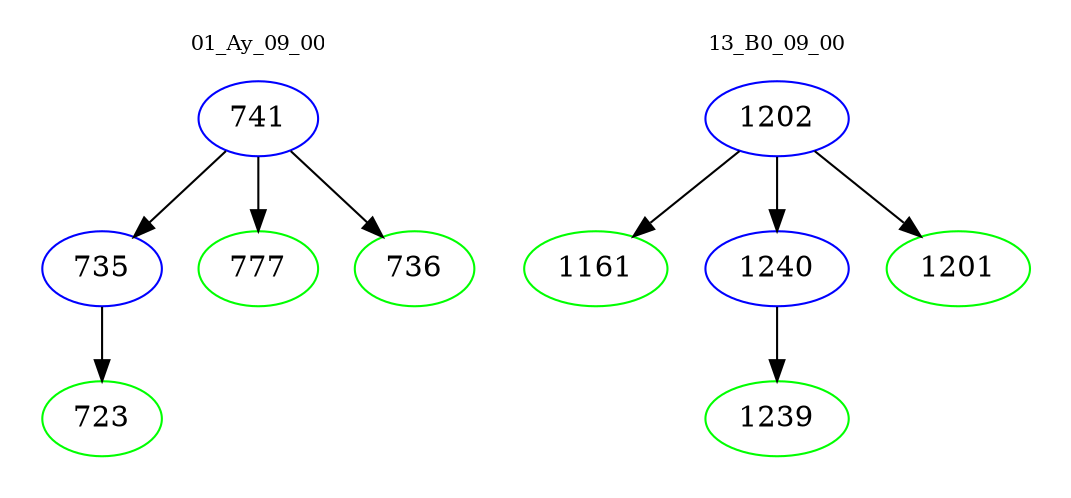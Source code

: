 digraph{
subgraph cluster_0 {
color = white
label = "01_Ay_09_00";
fontsize=10;
T0_741 [label="741", color="blue"]
T0_741 -> T0_735 [color="black"]
T0_735 [label="735", color="blue"]
T0_735 -> T0_723 [color="black"]
T0_723 [label="723", color="green"]
T0_741 -> T0_777 [color="black"]
T0_777 [label="777", color="green"]
T0_741 -> T0_736 [color="black"]
T0_736 [label="736", color="green"]
}
subgraph cluster_1 {
color = white
label = "13_B0_09_00";
fontsize=10;
T1_1202 [label="1202", color="blue"]
T1_1202 -> T1_1161 [color="black"]
T1_1161 [label="1161", color="green"]
T1_1202 -> T1_1240 [color="black"]
T1_1240 [label="1240", color="blue"]
T1_1240 -> T1_1239 [color="black"]
T1_1239 [label="1239", color="green"]
T1_1202 -> T1_1201 [color="black"]
T1_1201 [label="1201", color="green"]
}
}
